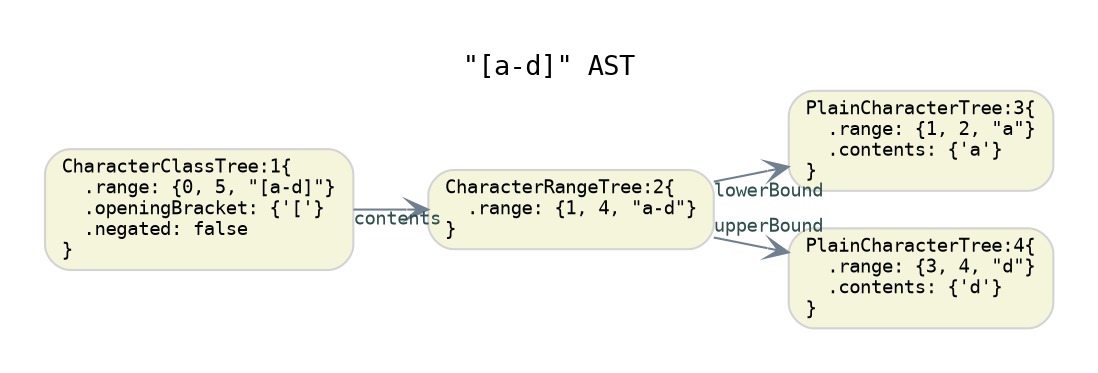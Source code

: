 digraph G {
  rankdir=LR;
  graph [fontname="Monospace", fontsize="13", pad="0.3"]
  labelloc="t";
  label="\"[a-d]\" AST";

  // default nodes
  node [fontname="Monospace", fontsize= "9", shape="box", style="rounded,filled", color="LightGray", fillcolor="Beige", fixedsize="false", width="0.75"]
  1[ label="CharacterClassTree:1\{\l  .range: \{0, 5, \"[a-d]\"\}\l  .openingBracket: \{'['\}\l  .negated: false\l\}\l" ]
  2[ label="CharacterRangeTree:2\{\l  .range: \{1, 4, \"a-d\"\}\l\}\l" ]
  3[ label="PlainCharacterTree:3\{\l  .range: \{1, 2, \"a\"\}\l  .contents: \{'a'\}\l\}\l" ]
  4[ label="PlainCharacterTree:4\{\l  .range: \{3, 4, \"d\"\}\l  .contents: \{'d'\}\l\}\l" ]

  // default edges
  edge [fontname="Monospace", fontsize="9", style="solid", color="SlateGray", fontcolor="DarkSlateGray", arrowhead="vee", arrowtail="none", dir="both"]
  2 -> 3 [ label="",  taillabel="lowerBound" ]
  2 -> 4 [ label="",  taillabel="upperBound" ]
  1 -> 2 [ label="",  taillabel="contents" ]
}
